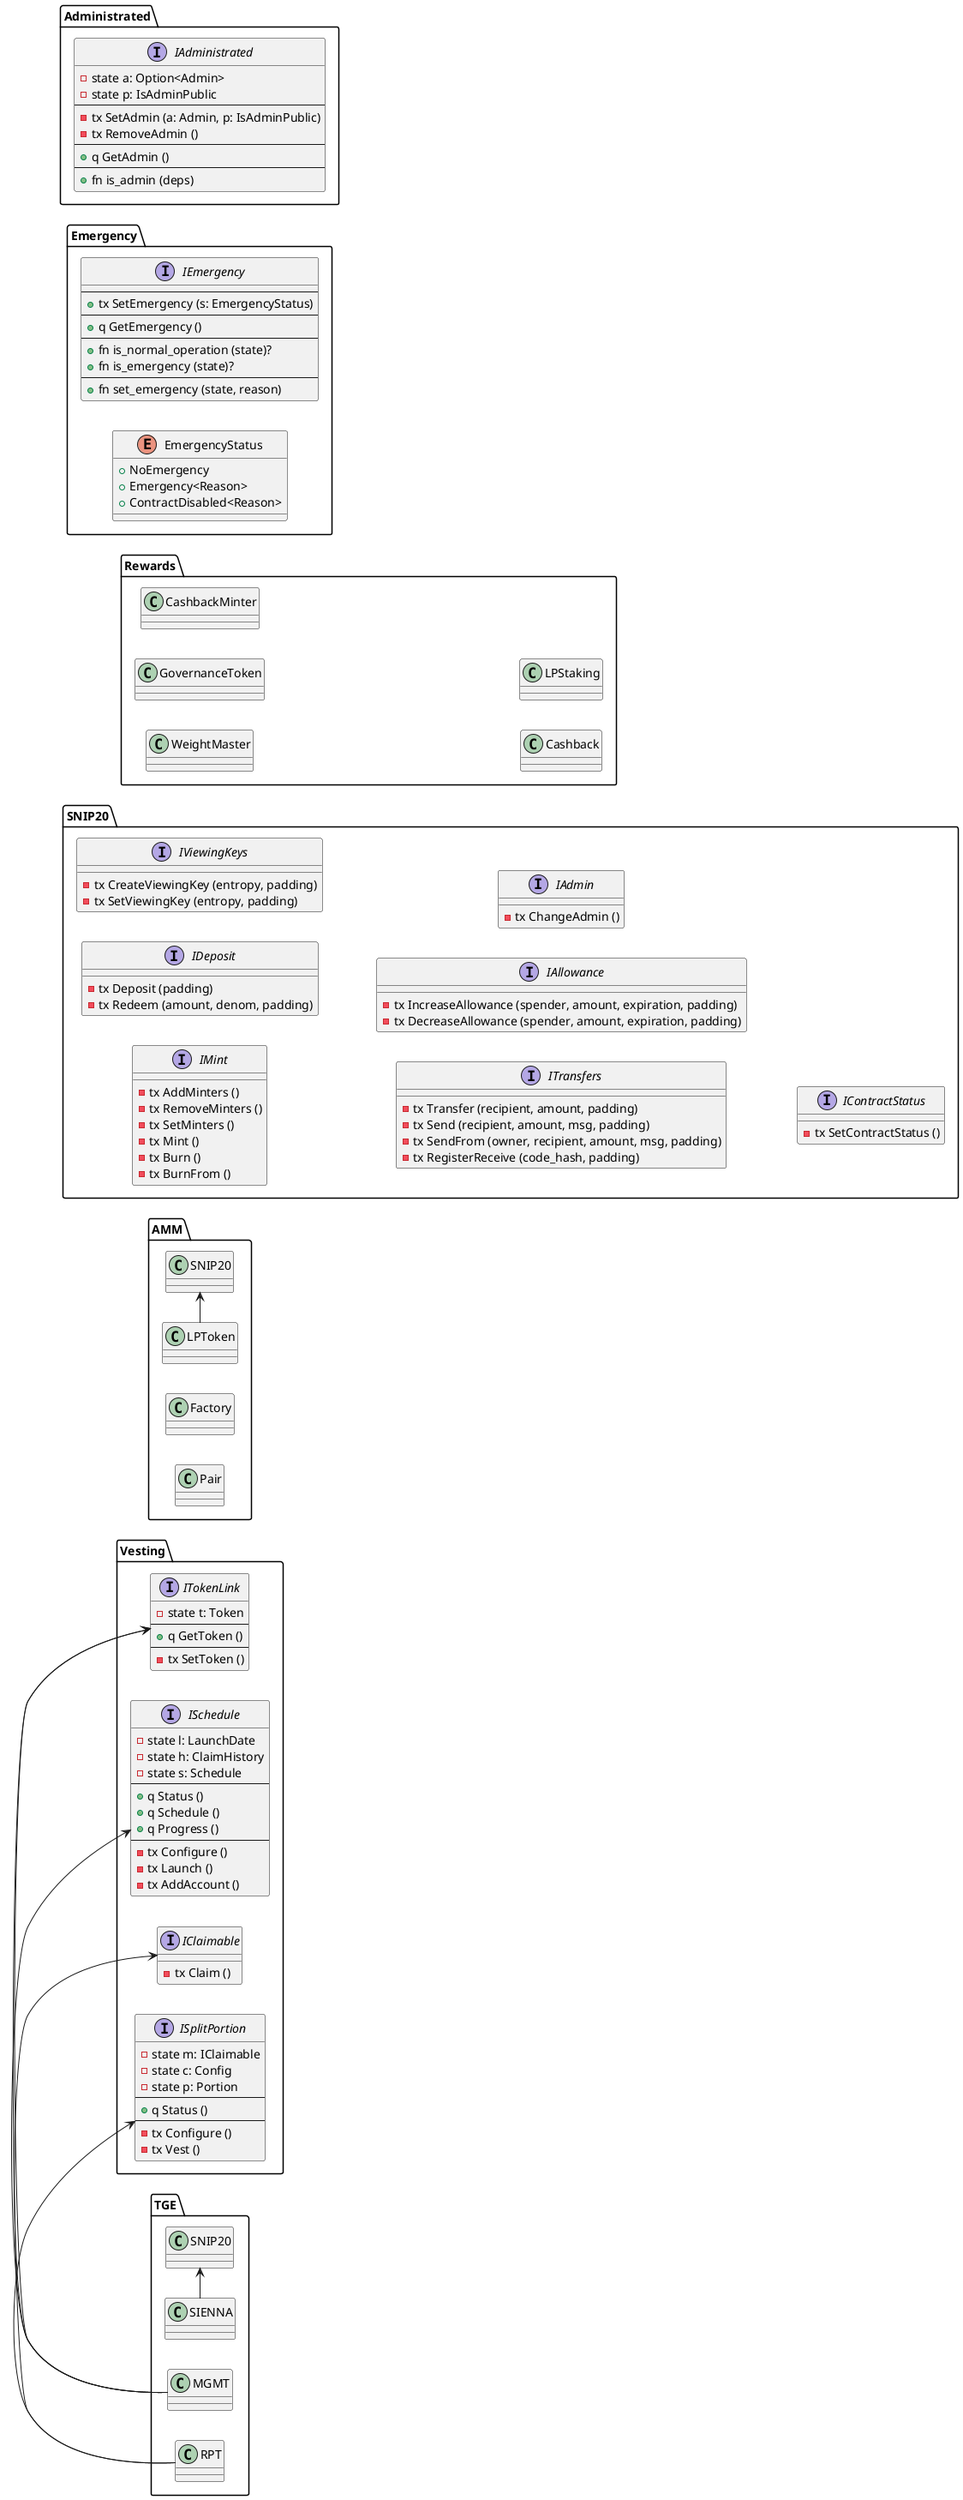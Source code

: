 @startuml

skinparam shadowing false
left to right direction

namespace Emergency {
  interface IEmergency {
    --
    + tx SetEmergency (s: EmergencyStatus)
    --
    + q GetEmergency ()
    --
    + fn is_normal_operation (state)?
    + fn is_emergency (state)?
    --
    + fn set_emergency (state, reason)
  }
  enum EmergencyStatus {
    + NoEmergency
    + Emergency<Reason>
    + ContractDisabled<Reason>
  }
}

namespace Administrated {
  interface IAdministrated {
    - state a: Option<Admin>
    - state p: IsAdminPublic
    --
    - tx SetAdmin (a: Admin, p: IsAdminPublic)
    - tx RemoveAdmin ()
    --
    + q GetAdmin ()
    --
    + fn is_admin (deps)
  }
}

namespace Vesting {
  interface IClaimable {
    - tx Claim ()
  }
  
  interface ISchedule {
    - state l: LaunchDate
    - state h: ClaimHistory
    - state s: Schedule
    --
    + q Status ()
    + q Schedule ()
    + q Progress ()
    --
    - tx Configure ()
    - tx Launch ()
    - tx AddAccount ()
  }

  interface ISplitPortion {
    - state m: IClaimable
    - state c: Config
    - state p: Portion
    --
    + q Status ()
    --
    - tx Configure ()
    - tx Vest ()
  }
  
  interface ITokenLink {
    - state t: Token
    --
    + q GetToken ()
    --
    - tx SetToken ()
  }
}

namespace TGE {
  class SIENNA {}
  SIENNA -> SNIP20

  class MGMT {}
  MGMT -r-> Vesting.ITokenLink
  MGMT -r-> Vesting.ISchedule
  MGMT -r-> Vesting.IClaimable

  class RPT {}
  RPT -r-> Vesting.ITokenLink
  RPT -r-> Vesting.ISplitPortion
}

namespace SNIP20 {
  interface IMint {
    - tx AddMinters ()
    - tx RemoveMinters ()
    - tx SetMinters ()
    - tx Mint ()
    - tx Burn ()
    - tx BurnFrom ()
  }
  interface IDeposit {
    - tx Deposit (padding)
    - tx Redeem (amount, denom, padding)
  }
  interface IViewingKeys {
    - tx CreateViewingKey (entropy, padding)
    - tx SetViewingKey (entropy, padding)
  }
  interface ITransfers {
    - tx Transfer (recipient, amount, padding)
    - tx Send (recipient, amount, msg, padding)
    - tx SendFrom (owner, recipient, amount, msg, padding)
    - tx RegisterReceive (code_hash, padding)
  }
  interface IAllowance {
    - tx IncreaseAllowance (spender, amount, expiration, padding)
    - tx DecreaseAllowance (spender, amount, expiration, padding)
  }
  interface IAdmin {
    - tx ChangeAdmin ()
  }
  interface IContractStatus {
    - tx SetContractStatus ()
  }
}

namespace AMM {
  class Factory {}
  class Pair {}
  class LPToken {}
  LPToken -> SNIP20
}

namespace Rewards {
  class WeightMaster {}
  class GovernanceToken {}
  class CashbackMinter {}
  class Cashback {}
  class LPStaking {}
}

@enduml
